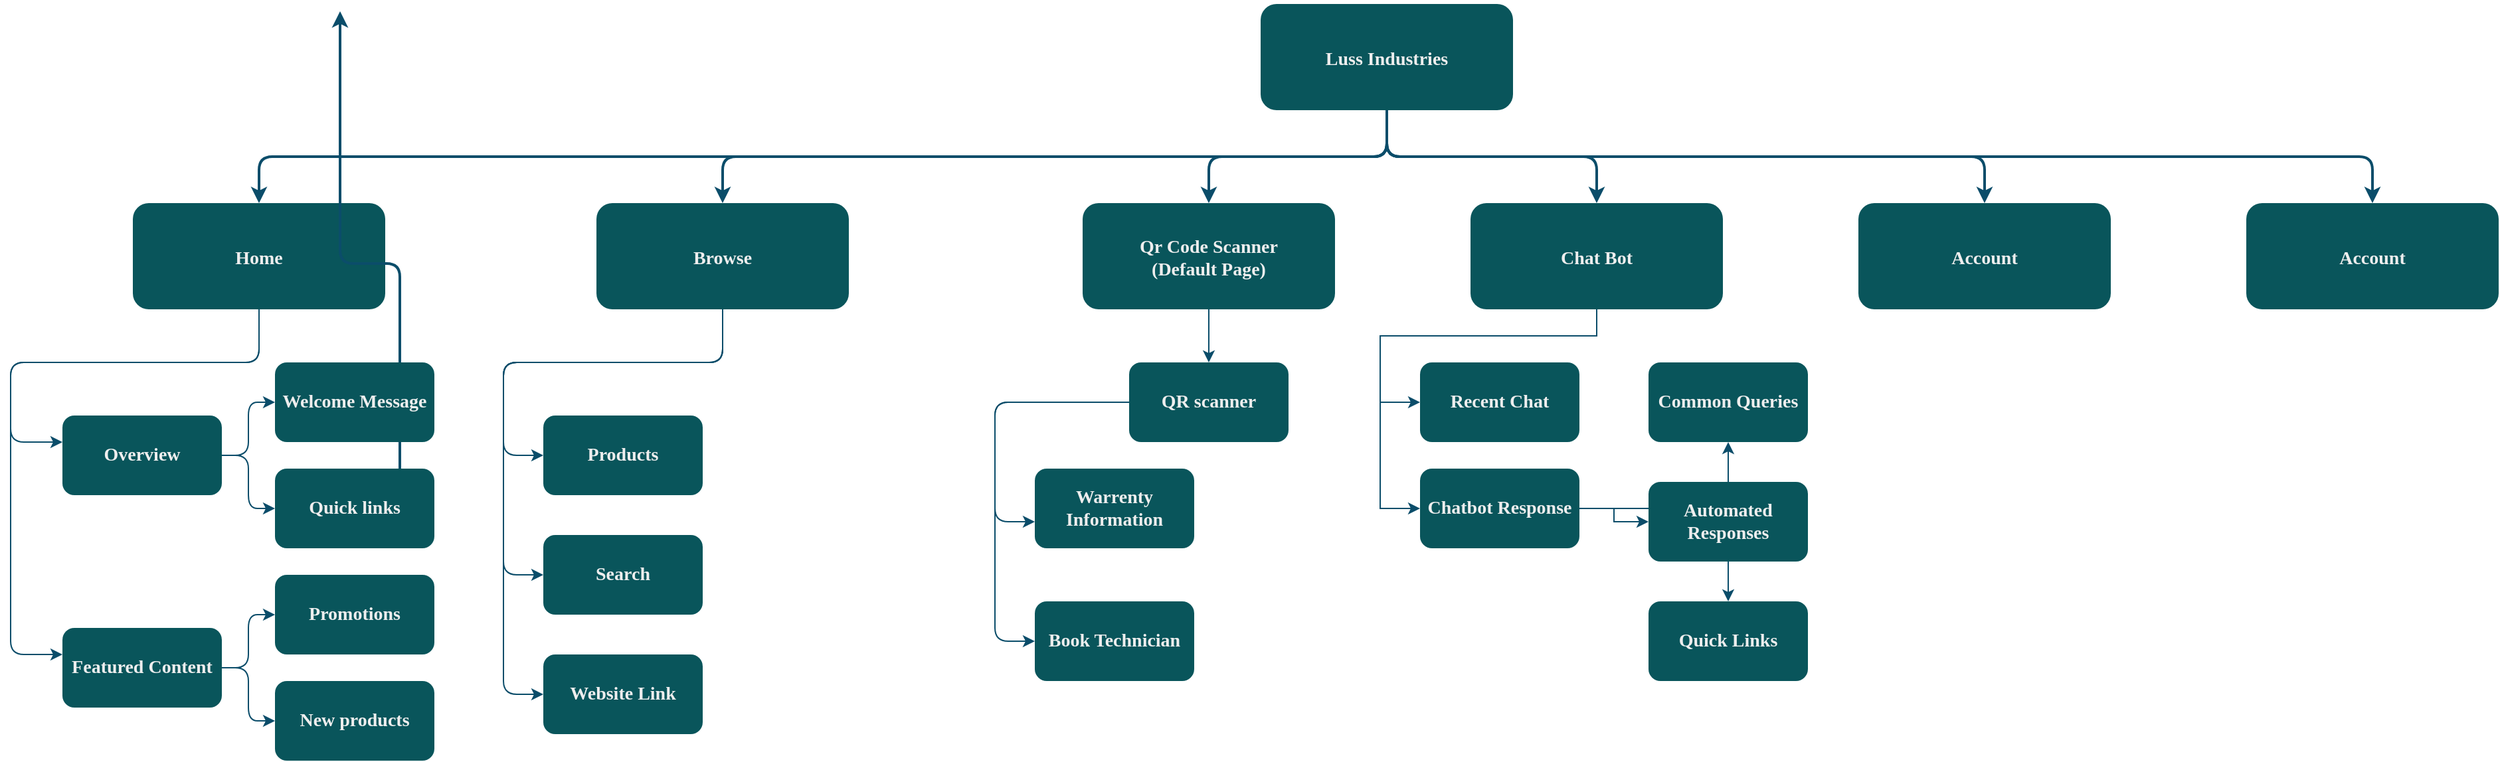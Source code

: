 <mxfile version="24.7.7">
  <diagram name="Page-1" id="2c0d36ab-eaac-3732-788b-9136903baeff">
    <mxGraphModel dx="1505" dy="586" grid="1" gridSize="10" guides="1" tooltips="1" connect="1" arrows="1" fold="1" page="0" pageScale="1.5" pageWidth="1169" pageHeight="827" background="#ffffff" math="0" shadow="0">
      <root>
        <mxCell id="0" />
        <mxCell id="1" parent="0" />
        <mxCell id="2" value="Luss Industries" style="rounded=1;fillColor=#09555B;strokeColor=none;fontColor=#EEEEEE;fontStyle=1;fontFamily=Tahoma;fontSize=14;flipH=0;labelBackgroundColor=none;" parent="1" vertex="1">
          <mxGeometry x="770" y="130" width="190" height="80" as="geometry" />
        </mxCell>
        <mxCell id="4" value="Account" style="rounded=1;fillColor=#09555B;strokeColor=none;fontColor=#EEEEEE;fontStyle=1;fontFamily=Tahoma;fontSize=14;direction=west;flipH=0;labelBackgroundColor=none;" parent="1" vertex="1">
          <mxGeometry x="1220" y="280" width="190" height="80" as="geometry" />
        </mxCell>
        <mxCell id="9" value="" style="edgeStyle=elbowEdgeStyle;elbow=vertical;strokeWidth=2;rounded=1;labelBackgroundColor=none;strokeColor=#0B4D6A;fontColor=default;" parent="1" source="2" target="4" edge="1">
          <mxGeometry x="337" y="215.5" width="100" height="100" as="geometry">
            <mxPoint x="2043" y="315.5" as="sourcePoint" />
            <mxPoint x="1943" y="215.5" as="targetPoint" />
          </mxGeometry>
        </mxCell>
        <mxCell id="tw0CBn4gDF8c5VPzYqaW-180" value="" style="edgeStyle=orthogonalEdgeStyle;rounded=1;orthogonalLoop=1;jettySize=auto;html=1;labelBackgroundColor=none;strokeColor=#0B4D6A;fontColor=default;" edge="1" parent="1" source="10" target="tw0CBn4gDF8c5VPzYqaW-179">
          <mxGeometry relative="1" as="geometry" />
        </mxCell>
        <mxCell id="10" value="Qr Code Scanner&#xa;(Default Page)" style="rounded=1;fillColor=#09555B;strokeColor=none;fontColor=#EEEEEE;fontStyle=1;fontFamily=Tahoma;fontSize=14;direction=west;flipH=1;flipV=1;labelBackgroundColor=none;" parent="1" vertex="1">
          <mxGeometry x="636" y="280" width="190" height="80" as="geometry" />
        </mxCell>
        <mxCell id="tw0CBn4gDF8c5VPzYqaW-171" value="" style="edgeStyle=orthogonalEdgeStyle;rounded=1;orthogonalLoop=1;jettySize=auto;html=1;labelBackgroundColor=none;strokeColor=#0B4D6A;fontColor=default;" edge="1" parent="1" source="12" target="tw0CBn4gDF8c5VPzYqaW-170">
          <mxGeometry relative="1" as="geometry">
            <Array as="points">
              <mxPoint x="365" y="400" />
              <mxPoint x="200" y="400" />
              <mxPoint x="200" y="470" />
            </Array>
          </mxGeometry>
        </mxCell>
        <mxCell id="tw0CBn4gDF8c5VPzYqaW-174" value="" style="edgeStyle=orthogonalEdgeStyle;rounded=1;orthogonalLoop=1;jettySize=auto;html=1;labelBackgroundColor=none;strokeColor=#0B4D6A;fontColor=default;" edge="1" parent="1" source="12" target="tw0CBn4gDF8c5VPzYqaW-173">
          <mxGeometry relative="1" as="geometry">
            <Array as="points">
              <mxPoint x="365" y="400" />
              <mxPoint x="200" y="400" />
              <mxPoint x="200" y="560" />
            </Array>
          </mxGeometry>
        </mxCell>
        <mxCell id="tw0CBn4gDF8c5VPzYqaW-177" value="" style="edgeStyle=orthogonalEdgeStyle;rounded=1;orthogonalLoop=1;jettySize=auto;html=1;labelBackgroundColor=none;strokeColor=#0B4D6A;fontColor=default;" edge="1" parent="1" source="12" target="tw0CBn4gDF8c5VPzYqaW-176">
          <mxGeometry relative="1" as="geometry">
            <Array as="points">
              <mxPoint x="365" y="400" />
              <mxPoint x="200" y="400" />
              <mxPoint x="200" y="650" />
            </Array>
          </mxGeometry>
        </mxCell>
        <mxCell id="12" value="Browse" style="rounded=1;fillColor=#09555B;strokeColor=none;fontColor=#EEEEEE;fontStyle=1;fontFamily=Tahoma;fontSize=14;direction=west;flipH=0;labelBackgroundColor=none;" parent="1" vertex="1">
          <mxGeometry x="270" y="280" width="190" height="80" as="geometry" />
        </mxCell>
        <mxCell id="tw0CBn4gDF8c5VPzYqaW-151" value="" style="edgeStyle=orthogonalEdgeStyle;rounded=1;orthogonalLoop=1;jettySize=auto;html=1;labelBackgroundColor=none;strokeColor=#0B4D6A;fontColor=default;" edge="1" parent="1" source="13" target="tw0CBn4gDF8c5VPzYqaW-150">
          <mxGeometry relative="1" as="geometry">
            <Array as="points">
              <mxPoint x="16" y="400" />
              <mxPoint x="-171" y="400" />
              <mxPoint x="-171" y="460" />
            </Array>
          </mxGeometry>
        </mxCell>
        <mxCell id="tw0CBn4gDF8c5VPzYqaW-155" value="" style="edgeStyle=orthogonalEdgeStyle;rounded=1;orthogonalLoop=1;jettySize=auto;html=1;labelBackgroundColor=none;strokeColor=#0B4D6A;fontColor=default;" edge="1" parent="1" source="13" target="tw0CBn4gDF8c5VPzYqaW-154">
          <mxGeometry relative="1" as="geometry">
            <Array as="points">
              <mxPoint x="16" y="400" />
              <mxPoint x="-171" y="400" />
              <mxPoint x="-171" y="620" />
            </Array>
          </mxGeometry>
        </mxCell>
        <mxCell id="13" value="Home" style="rounded=1;fillColor=#09555B;strokeColor=none;fontColor=#EEEEEE;fontStyle=1;fontFamily=Tahoma;fontSize=14;direction=west;flipH=0;labelBackgroundColor=none;" parent="1" vertex="1">
          <mxGeometry x="-79" y="280" width="190" height="80" as="geometry" />
        </mxCell>
        <mxCell id="59" value="" style="edgeStyle=elbowEdgeStyle;elbow=vertical;strokeWidth=2;rounded=1;labelBackgroundColor=none;strokeColor=#0B4D6A;fontColor=default;" parent="1" source="2" target="12" edge="1">
          <mxGeometry x="347" y="225.5" width="100" height="100" as="geometry">
            <mxPoint x="528.0" y="275.5" as="sourcePoint" />
            <mxPoint x="-77.0" y="345.5" as="targetPoint" />
          </mxGeometry>
        </mxCell>
        <mxCell id="61" value="" style="edgeStyle=elbowEdgeStyle;elbow=vertical;strokeWidth=2;rounded=1;labelBackgroundColor=none;strokeColor=#0B4D6A;fontColor=default;" parent="1" source="2" target="13" edge="1">
          <mxGeometry x="-23" y="135.5" width="100" height="100" as="geometry">
            <mxPoint x="1083" y="235.5" as="sourcePoint" />
            <mxPoint x="983" y="135.5" as="targetPoint" />
          </mxGeometry>
        </mxCell>
        <mxCell id="107" value="" style="edgeStyle=elbowEdgeStyle;elbow=vertical;rounded=1;strokeWidth=2;labelBackgroundColor=none;strokeColor=#0B4D6A;fontColor=default;" parent="1" target="15" edge="1">
          <mxGeometry x="-23" y="135.5" width="100" height="100" as="geometry">
            <mxPoint x="122" y="515.5" as="sourcePoint" />
            <mxPoint x="77" y="135.5" as="targetPoint" />
          </mxGeometry>
        </mxCell>
        <mxCell id="tw0CBn4gDF8c5VPzYqaW-124" value="" style="edgeStyle=elbowEdgeStyle;elbow=vertical;strokeWidth=2;rounded=1;exitX=0.5;exitY=1;exitDx=0;exitDy=0;entryX=0.5;entryY=1;entryDx=0;entryDy=0;labelBackgroundColor=none;strokeColor=#0B4D6A;fontColor=default;" edge="1" parent="1" source="2" target="tw0CBn4gDF8c5VPzYqaW-126">
          <mxGeometry x="347" y="225.5" width="100" height="100" as="geometry">
            <mxPoint x="1188" y="276" as="sourcePoint" />
            <mxPoint x="1383" y="346" as="targetPoint" />
          </mxGeometry>
        </mxCell>
        <mxCell id="tw0CBn4gDF8c5VPzYqaW-125" value="" style="edgeStyle=elbowEdgeStyle;elbow=vertical;strokeWidth=2;rounded=1;exitX=0.5;exitY=1;exitDx=0;exitDy=0;entryX=0.5;entryY=1;entryDx=0;entryDy=0;labelBackgroundColor=none;strokeColor=#0B4D6A;fontColor=default;" edge="1" parent="1" source="2" target="10">
          <mxGeometry x="347" y="225.5" width="100" height="100" as="geometry">
            <mxPoint x="848" y="286" as="sourcePoint" />
            <mxPoint x="492.57" y="329.1" as="targetPoint" />
          </mxGeometry>
        </mxCell>
        <mxCell id="tw0CBn4gDF8c5VPzYqaW-191" value="" style="edgeStyle=orthogonalEdgeStyle;rounded=0;orthogonalLoop=1;jettySize=auto;html=1;strokeColor=#0B4D6A;" edge="1" parent="1" source="tw0CBn4gDF8c5VPzYqaW-126" target="tw0CBn4gDF8c5VPzYqaW-190">
          <mxGeometry relative="1" as="geometry">
            <Array as="points">
              <mxPoint x="1023" y="380" />
              <mxPoint x="860" y="380" />
              <mxPoint x="860" y="430" />
            </Array>
          </mxGeometry>
        </mxCell>
        <mxCell id="tw0CBn4gDF8c5VPzYqaW-193" value="" style="edgeStyle=orthogonalEdgeStyle;rounded=0;orthogonalLoop=1;jettySize=auto;html=1;strokeColor=#0B4D6A;entryX=0;entryY=0.5;entryDx=0;entryDy=0;" edge="1" parent="1" source="tw0CBn4gDF8c5VPzYqaW-126" target="tw0CBn4gDF8c5VPzYqaW-192">
          <mxGeometry relative="1" as="geometry">
            <mxPoint x="860" y="640" as="targetPoint" />
            <Array as="points">
              <mxPoint x="1023" y="380" />
              <mxPoint x="860" y="380" />
              <mxPoint x="860" y="510" />
            </Array>
          </mxGeometry>
        </mxCell>
        <mxCell id="tw0CBn4gDF8c5VPzYqaW-126" value="Chat Bot" style="rounded=1;fillColor=#09555B;strokeColor=none;fontColor=#EEEEEE;fontStyle=1;fontFamily=Tahoma;fontSize=14;direction=west;flipH=0;labelBackgroundColor=none;" vertex="1" parent="1">
          <mxGeometry x="928" y="280" width="190" height="80" as="geometry" />
        </mxCell>
        <mxCell id="tw0CBn4gDF8c5VPzYqaW-138" value="Account" style="rounded=1;fillColor=#09555B;strokeColor=none;fontColor=#EEEEEE;fontStyle=1;fontFamily=Tahoma;fontSize=14;direction=west;flipH=0;labelBackgroundColor=none;" vertex="1" parent="1">
          <mxGeometry x="1512" y="280" width="190" height="80" as="geometry" />
        </mxCell>
        <mxCell id="tw0CBn4gDF8c5VPzYqaW-143" value="" style="edgeStyle=elbowEdgeStyle;elbow=vertical;strokeWidth=2;rounded=1;exitX=0.5;exitY=1;exitDx=0;exitDy=0;entryX=0.5;entryY=1;entryDx=0;entryDy=0;labelBackgroundColor=none;strokeColor=#0B4D6A;fontColor=default;" edge="1" parent="1" source="2" target="tw0CBn4gDF8c5VPzYqaW-138">
          <mxGeometry x="337" y="215.5" width="100" height="100" as="geometry">
            <mxPoint x="870" y="210" as="sourcePoint" />
            <mxPoint x="1500" y="280" as="targetPoint" />
          </mxGeometry>
        </mxCell>
        <mxCell id="tw0CBn4gDF8c5VPzYqaW-161" style="edgeStyle=orthogonalEdgeStyle;rounded=1;orthogonalLoop=1;jettySize=auto;html=1;entryX=0;entryY=0.5;entryDx=0;entryDy=0;labelBackgroundColor=none;strokeColor=#0B4D6A;fontColor=default;" edge="1" parent="1" source="tw0CBn4gDF8c5VPzYqaW-150" target="tw0CBn4gDF8c5VPzYqaW-157">
          <mxGeometry relative="1" as="geometry" />
        </mxCell>
        <mxCell id="tw0CBn4gDF8c5VPzYqaW-162" style="edgeStyle=orthogonalEdgeStyle;rounded=1;orthogonalLoop=1;jettySize=auto;html=1;entryX=0;entryY=0.5;entryDx=0;entryDy=0;labelBackgroundColor=none;strokeColor=#0B4D6A;fontColor=default;" edge="1" parent="1" source="tw0CBn4gDF8c5VPzYqaW-150" target="tw0CBn4gDF8c5VPzYqaW-159">
          <mxGeometry relative="1" as="geometry" />
        </mxCell>
        <mxCell id="tw0CBn4gDF8c5VPzYqaW-150" value="Overview" style="whiteSpace=wrap;html=1;fontSize=14;fontFamily=Tahoma;fillColor=#09555B;strokeColor=none;fontColor=#EEEEEE;rounded=1;fontStyle=1;labelBackgroundColor=none;" vertex="1" parent="1">
          <mxGeometry x="-132" y="440" width="120" height="60" as="geometry" />
        </mxCell>
        <mxCell id="tw0CBn4gDF8c5VPzYqaW-154" value="Featured Content" style="whiteSpace=wrap;html=1;fontSize=14;fontFamily=Tahoma;fillColor=#09555B;strokeColor=none;fontColor=#EEEEEE;rounded=1;fontStyle=1;labelBackgroundColor=none;" vertex="1" parent="1">
          <mxGeometry x="-132" y="600" width="120" height="60" as="geometry" />
        </mxCell>
        <mxCell id="tw0CBn4gDF8c5VPzYqaW-157" value="Welcome Message" style="whiteSpace=wrap;html=1;fontSize=14;fontFamily=Tahoma;fillColor=#09555B;strokeColor=none;fontColor=#EEEEEE;rounded=1;fontStyle=1;labelBackgroundColor=none;" vertex="1" parent="1">
          <mxGeometry x="28" y="400" width="120" height="60" as="geometry" />
        </mxCell>
        <mxCell id="tw0CBn4gDF8c5VPzYqaW-159" value="Quick links" style="whiteSpace=wrap;html=1;fontSize=14;fontFamily=Tahoma;fillColor=#09555B;strokeColor=none;fontColor=#EEEEEE;rounded=1;fontStyle=1;labelBackgroundColor=none;" vertex="1" parent="1">
          <mxGeometry x="28" y="480" width="120" height="60" as="geometry" />
        </mxCell>
        <mxCell id="tw0CBn4gDF8c5VPzYqaW-165" style="edgeStyle=orthogonalEdgeStyle;rounded=1;orthogonalLoop=1;jettySize=auto;html=1;entryX=0;entryY=0.5;entryDx=0;entryDy=0;exitX=1;exitY=0.5;exitDx=0;exitDy=0;labelBackgroundColor=none;strokeColor=#0B4D6A;fontColor=default;" edge="1" parent="1" target="tw0CBn4gDF8c5VPzYqaW-167" source="tw0CBn4gDF8c5VPzYqaW-154">
          <mxGeometry relative="1" as="geometry">
            <mxPoint x="-2" y="620" as="sourcePoint" />
          </mxGeometry>
        </mxCell>
        <mxCell id="tw0CBn4gDF8c5VPzYqaW-166" style="edgeStyle=orthogonalEdgeStyle;rounded=1;orthogonalLoop=1;jettySize=auto;html=1;entryX=0;entryY=0.5;entryDx=0;entryDy=0;exitX=1;exitY=0.5;exitDx=0;exitDy=0;labelBackgroundColor=none;strokeColor=#0B4D6A;fontColor=default;" edge="1" parent="1" target="tw0CBn4gDF8c5VPzYqaW-168" source="tw0CBn4gDF8c5VPzYqaW-154">
          <mxGeometry relative="1" as="geometry">
            <mxPoint x="-2" y="620" as="sourcePoint" />
            <Array as="points">
              <mxPoint x="8" y="630" />
              <mxPoint x="8" y="670" />
            </Array>
          </mxGeometry>
        </mxCell>
        <mxCell id="tw0CBn4gDF8c5VPzYqaW-167" value="Promotions" style="whiteSpace=wrap;html=1;fontSize=14;fontFamily=Tahoma;fillColor=#09555B;strokeColor=none;fontColor=#EEEEEE;rounded=1;fontStyle=1;labelBackgroundColor=none;" vertex="1" parent="1">
          <mxGeometry x="28" y="560" width="120" height="60" as="geometry" />
        </mxCell>
        <mxCell id="tw0CBn4gDF8c5VPzYqaW-168" value="New products" style="whiteSpace=wrap;html=1;fontSize=14;fontFamily=Tahoma;fillColor=#09555B;strokeColor=none;fontColor=#EEEEEE;rounded=1;fontStyle=1;labelBackgroundColor=none;" vertex="1" parent="1">
          <mxGeometry x="28" y="640" width="120" height="60" as="geometry" />
        </mxCell>
        <mxCell id="tw0CBn4gDF8c5VPzYqaW-170" value="Products" style="whiteSpace=wrap;html=1;fontSize=14;fontFamily=Tahoma;fillColor=#09555B;strokeColor=none;fontColor=#EEEEEE;rounded=1;fontStyle=1;labelBackgroundColor=none;" vertex="1" parent="1">
          <mxGeometry x="230" y="440" width="120" height="60" as="geometry" />
        </mxCell>
        <mxCell id="tw0CBn4gDF8c5VPzYqaW-173" value="Search" style="whiteSpace=wrap;html=1;fontSize=14;fontFamily=Tahoma;fillColor=#09555B;strokeColor=none;fontColor=#EEEEEE;rounded=1;fontStyle=1;labelBackgroundColor=none;" vertex="1" parent="1">
          <mxGeometry x="230" y="530" width="120" height="60" as="geometry" />
        </mxCell>
        <mxCell id="tw0CBn4gDF8c5VPzYqaW-176" value="Website Link" style="whiteSpace=wrap;html=1;fontSize=14;fontFamily=Tahoma;fillColor=#09555B;strokeColor=none;fontColor=#EEEEEE;rounded=1;fontStyle=1;labelBackgroundColor=none;" vertex="1" parent="1">
          <mxGeometry x="230" y="620" width="120" height="60" as="geometry" />
        </mxCell>
        <mxCell id="tw0CBn4gDF8c5VPzYqaW-183" value="" style="edgeStyle=orthogonalEdgeStyle;rounded=1;orthogonalLoop=1;jettySize=auto;html=1;labelBackgroundColor=none;strokeColor=#0B4D6A;fontColor=default;" edge="1" parent="1" source="tw0CBn4gDF8c5VPzYqaW-179" target="tw0CBn4gDF8c5VPzYqaW-182">
          <mxGeometry relative="1" as="geometry">
            <Array as="points">
              <mxPoint x="570" y="430" />
              <mxPoint x="570" y="520" />
            </Array>
          </mxGeometry>
        </mxCell>
        <mxCell id="tw0CBn4gDF8c5VPzYqaW-186" value="" style="edgeStyle=orthogonalEdgeStyle;rounded=1;orthogonalLoop=1;jettySize=auto;html=1;labelBackgroundColor=none;strokeColor=#0B4D6A;fontColor=default;" edge="1" parent="1" source="tw0CBn4gDF8c5VPzYqaW-179" target="tw0CBn4gDF8c5VPzYqaW-185">
          <mxGeometry relative="1" as="geometry">
            <Array as="points">
              <mxPoint x="570" y="430" />
              <mxPoint x="570" y="610" />
            </Array>
          </mxGeometry>
        </mxCell>
        <mxCell id="tw0CBn4gDF8c5VPzYqaW-179" value="QR scanner" style="whiteSpace=wrap;html=1;fontSize=14;fontFamily=Tahoma;fillColor=#09555B;strokeColor=none;fontColor=#EEEEEE;rounded=1;fontStyle=1;labelBackgroundColor=none;" vertex="1" parent="1">
          <mxGeometry x="671" y="400" width="120" height="60" as="geometry" />
        </mxCell>
        <mxCell id="tw0CBn4gDF8c5VPzYqaW-182" value="Warrenty Information" style="whiteSpace=wrap;html=1;fontSize=14;fontFamily=Tahoma;fillColor=#09555B;strokeColor=none;fontColor=#EEEEEE;rounded=1;fontStyle=1;labelBackgroundColor=none;" vertex="1" parent="1">
          <mxGeometry x="600" y="480" width="120" height="60" as="geometry" />
        </mxCell>
        <mxCell id="tw0CBn4gDF8c5VPzYqaW-185" value="Book Technician" style="whiteSpace=wrap;html=1;fontSize=14;fontFamily=Tahoma;fillColor=#09555B;strokeColor=none;fontColor=#EEEEEE;rounded=1;fontStyle=1;labelBackgroundColor=none;" vertex="1" parent="1">
          <mxGeometry x="600" y="580" width="120" height="60" as="geometry" />
        </mxCell>
        <mxCell id="tw0CBn4gDF8c5VPzYqaW-190" value="Recent Chat" style="whiteSpace=wrap;html=1;fontSize=14;fontFamily=Tahoma;fillColor=#09555B;strokeColor=none;fontColor=#EEEEEE;rounded=1;fontStyle=1;labelBackgroundColor=none;" vertex="1" parent="1">
          <mxGeometry x="890" y="400" width="120" height="60" as="geometry" />
        </mxCell>
        <mxCell id="tw0CBn4gDF8c5VPzYqaW-195" value="" style="edgeStyle=orthogonalEdgeStyle;rounded=0;orthogonalLoop=1;jettySize=auto;html=1;strokeColor=#0B4D6A;" edge="1" parent="1" source="tw0CBn4gDF8c5VPzYqaW-192" target="tw0CBn4gDF8c5VPzYqaW-194">
          <mxGeometry relative="1" as="geometry" />
        </mxCell>
        <mxCell id="tw0CBn4gDF8c5VPzYqaW-197" value="" style="edgeStyle=orthogonalEdgeStyle;rounded=0;orthogonalLoop=1;jettySize=auto;html=1;strokeColor=#0B4D6A;" edge="1" parent="1" source="tw0CBn4gDF8c5VPzYqaW-192" target="tw0CBn4gDF8c5VPzYqaW-196">
          <mxGeometry relative="1" as="geometry" />
        </mxCell>
        <mxCell id="tw0CBn4gDF8c5VPzYqaW-200" value="" style="edgeStyle=orthogonalEdgeStyle;rounded=0;orthogonalLoop=1;jettySize=auto;html=1;strokeColor=#0B4D6A;" edge="1" parent="1" source="tw0CBn4gDF8c5VPzYqaW-192" target="tw0CBn4gDF8c5VPzYqaW-199">
          <mxGeometry relative="1" as="geometry" />
        </mxCell>
        <mxCell id="tw0CBn4gDF8c5VPzYqaW-192" value="Chatbot Response" style="whiteSpace=wrap;html=1;fontSize=14;fontFamily=Tahoma;fillColor=#09555B;strokeColor=none;fontColor=#EEEEEE;rounded=1;fontStyle=1;labelBackgroundColor=none;" vertex="1" parent="1">
          <mxGeometry x="890" y="480" width="120" height="60" as="geometry" />
        </mxCell>
        <mxCell id="tw0CBn4gDF8c5VPzYqaW-194" value="Common Queries" style="whiteSpace=wrap;html=1;fontSize=14;fontFamily=Tahoma;fillColor=#09555B;strokeColor=none;fontColor=#EEEEEE;rounded=1;fontStyle=1;labelBackgroundColor=none;" vertex="1" parent="1">
          <mxGeometry x="1062" y="400" width="120" height="60" as="geometry" />
        </mxCell>
        <mxCell id="tw0CBn4gDF8c5VPzYqaW-196" value="Automated Responses" style="whiteSpace=wrap;html=1;fontSize=14;fontFamily=Tahoma;fillColor=#09555B;strokeColor=none;fontColor=#EEEEEE;rounded=1;fontStyle=1;labelBackgroundColor=none;" vertex="1" parent="1">
          <mxGeometry x="1062" y="490" width="120" height="60" as="geometry" />
        </mxCell>
        <mxCell id="tw0CBn4gDF8c5VPzYqaW-199" value="Quick Links" style="whiteSpace=wrap;html=1;fontSize=14;fontFamily=Tahoma;fillColor=#09555B;strokeColor=none;fontColor=#EEEEEE;rounded=1;fontStyle=1;labelBackgroundColor=none;" vertex="1" parent="1">
          <mxGeometry x="1062" y="580" width="120" height="60" as="geometry" />
        </mxCell>
      </root>
    </mxGraphModel>
  </diagram>
</mxfile>
